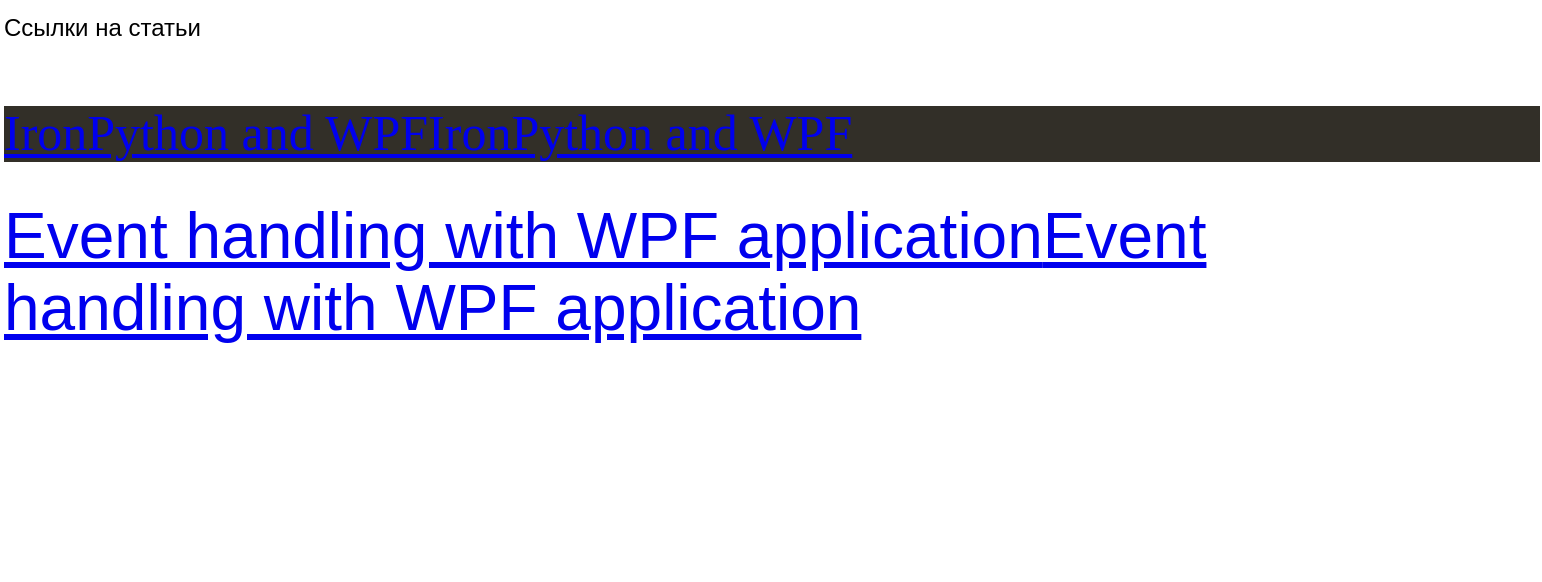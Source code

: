 <mxfile>
    <diagram id="eoEgJ54BwkvMcLgNiag_" name="Page-1">
        <mxGraphModel dx="1435" dy="991" grid="1" gridSize="10" guides="1" tooltips="1" connect="1" arrows="1" fold="1" page="1" pageScale="1" pageWidth="827" pageHeight="1169" math="0" shadow="0">
            <root>
                <mxCell id="0"/>
                <mxCell id="1" parent="0"/>
                <mxCell id="2" value="Ссылки на статьи&lt;br&gt;&lt;br&gt;&lt;h1 class=&quot;entry-title&quot; style=&quot;font-weight: normal ; font-stretch: normal ; font-size: 25px ; line-height: normal ; font-family: &amp;#34;normal georgia&amp;#34; , &amp;#34;times new roman&amp;#34; , &amp;#34;times&amp;#34; , serif ; color: rgb(79 , 153 , 141) ; margin-bottom: 5px ; background-color: rgb(50 , 47 , 40)&quot;&gt;&lt;a href=&quot;https://ericgazoni.wordpress.com/2010/05/03/ironpython-wpf/&quot;&gt;IronPython and WPFIronPython and WPF&lt;/a&gt;&lt;/h1&gt;&lt;div&gt;&lt;br&gt;&lt;/div&gt;&lt;div&gt;&lt;h1 class=&quot;gh-header-title mb-2 lh-condensed f1 mr-0 flex-auto wb-break-word&quot; style=&quot;box-sizing: border-box ; margin: 0px 150px 0px 0px ; font-weight: 400 ; line-height: 1.125 ; overflow-wrap: break-word ; color: rgb(36 , 41 , 47) ; font-family: , &amp;#34;blinkmacsystemfont&amp;#34; , &amp;#34;segoe ui&amp;#34; , &amp;#34;helvetica&amp;#34; , &amp;#34;arial&amp;#34; , sans-serif , &amp;#34;apple color emoji&amp;#34; , &amp;#34;segoe ui emoji&amp;#34; ; background-color: rgb(255 , 255 , 255) ; font-size: 32px ; word-break: break-word&quot;&gt;&lt;a href=&quot;https://github.com/pythonnet/pythonnet/issues/730&quot;&gt;&lt;span class=&quot;js-issue-title markdown-title&quot; style=&quot;box-sizing: border-box&quot;&gt;Event handling with WPF application&lt;/span&gt;Event handling with WPF application&lt;/a&gt;&lt;/h1&gt;&lt;/div&gt;" style="text;html=1;strokeColor=none;fillColor=none;align=left;verticalAlign=top;whiteSpace=wrap;rounded=0;" vertex="1" parent="1">
                    <mxGeometry x="30" y="50" width="770" height="290" as="geometry"/>
                </mxCell>
            </root>
        </mxGraphModel>
    </diagram>
</mxfile>